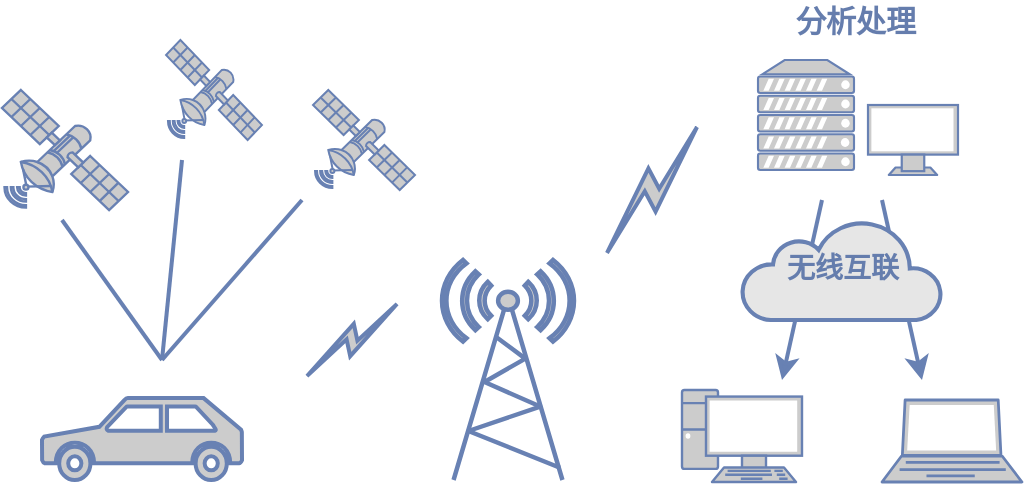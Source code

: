 <mxfile type="github" version="10.6.3"><diagram id="uWGdYELUd5oLeB5t3efS" name="第 1 页"><mxGraphModel grid="1" dx="840" dy="478" gridSize="10" guides="1" tooltips="1" connect="1" arrows="1" fold="1" page="1" pageScale="1" pageWidth="583" pageHeight="413" math="0" shadow="0"><root><mxCell id="0" /><mxCell id="1" parent="0" /><mxCell id="95eyXg-kpUb8nti-KynD-2" value="" parent="1" vertex="1" style="shape=mxgraph.signs.transportation.car_3;html=1;fillColor=#CCCCCC;strokeColor=#6881B3;verticalLabelPosition=bottom;verticalAlign=top;align=center;fontColor=#999999;strokeWidth=2;"><mxGeometry as="geometry" height="41" width="100" y="299" x="50" /></mxCell><mxCell id="95eyXg-kpUb8nti-KynD-3" value="" parent="1" vertex="1" style="fontColor=#0066CC;verticalAlign=top;verticalLabelPosition=bottom;labelPosition=center;align=center;html=1;outlineConnect=0;fillColor=#CCCCCC;strokeColor=#6881B3;gradientColor=none;gradientDirection=north;strokeWidth=2;shape=mxgraph.networks.radio_tower;"><mxGeometry as="geometry" height="110" width="66" y="230" x="250" /></mxCell><mxCell id="95eyXg-kpUb8nti-KynD-4" value="" parent="1" style="html=1;outlineConnect=0;fillColor=#CCCCCC;strokeColor=#6881B3;gradientColor=none;gradientDirection=north;strokeWidth=2;shape=mxgraph.networks.comm_link_edge;html=1;fontColor=#999999;" edge="1"><mxGeometry as="geometry" height="100" width="100" relative="1"><mxPoint as="sourcePoint" y="290" x="180" /><mxPoint as="targetPoint" y="250" x="230" /></mxGeometry></mxCell><mxCell id="95eyXg-kpUb8nti-KynD-6" value="" parent="1" vertex="1" style="fontColor=#0066CC;verticalAlign=top;verticalLabelPosition=bottom;labelPosition=center;align=center;html=1;outlineConnect=0;fillColor=#CCCCCC;strokeColor=#6881B3;gradientColor=none;gradientDirection=north;strokeWidth=2;shape=mxgraph.networks.satellite;"><mxGeometry as="geometry" height="60" width="63" y="145" x="30" /></mxCell><mxCell id="95eyXg-kpUb8nti-KynD-7" value="" parent="1" vertex="1" style="fontColor=#0066CC;verticalAlign=top;verticalLabelPosition=bottom;labelPosition=center;align=center;html=1;outlineConnect=0;fillColor=#CCCCCC;strokeColor=#6881B3;gradientColor=none;gradientDirection=north;strokeWidth=2;shape=mxgraph.networks.satellite;"><mxGeometry as="geometry" height="50" width="51" y="145" x="185.5" /></mxCell><mxCell id="95eyXg-kpUb8nti-KynD-8" value="" parent="1" vertex="1" style="fontColor=#0066CC;verticalAlign=top;verticalLabelPosition=bottom;labelPosition=center;align=center;html=1;outlineConnect=0;fillColor=#CCCCCC;strokeColor=#6881B3;gradientColor=none;gradientDirection=north;strokeWidth=2;shape=mxgraph.networks.pc;"><mxGeometry as="geometry" height="46" width="60" y="295" x="370" /></mxCell><mxCell id="95eyXg-kpUb8nti-KynD-9" value="" parent="1" vertex="1" style="fontColor=#0066CC;verticalAlign=top;verticalLabelPosition=bottom;labelPosition=center;align=center;html=1;outlineConnect=0;fillColor=#CCCCCC;strokeColor=#6881B3;gradientColor=none;gradientDirection=north;strokeWidth=2;shape=mxgraph.networks.laptop;"><mxGeometry as="geometry" height="41" width="70" y="300" x="470" /></mxCell><mxCell id="95eyXg-kpUb8nti-KynD-11" value="" parent="1" vertex="1" style="fontColor=#0066CC;verticalAlign=top;verticalLabelPosition=bottom;labelPosition=center;align=center;html=1;outlineConnect=0;fillColor=#CCCCCC;strokeColor=#6881B3;gradientColor=none;gradientDirection=north;strokeWidth=2;shape=mxgraph.networks.monitor;"><mxGeometry as="geometry" height="35" width="45" y="152.5" x="463" /></mxCell><mxCell id="95eyXg-kpUb8nti-KynD-15" value="" parent="1" vertex="1" style="fontColor=#0066CC;verticalAlign=top;verticalLabelPosition=bottom;labelPosition=center;align=center;html=1;outlineConnect=0;fillColor=#CCCCCC;strokeColor=#6881B3;gradientColor=none;gradientDirection=north;strokeWidth=2;shape=mxgraph.networks.server;"><mxGeometry as="geometry" height="55" width="48" y="130" x="408" /></mxCell><mxCell id="95eyXg-kpUb8nti-KynD-16" value="" parent="1" style="html=1;outlineConnect=0;fillColor=#CCCCCC;strokeColor=#6881B3;gradientColor=none;gradientDirection=north;strokeWidth=2;shape=mxgraph.networks.comm_link_edge;html=1;fontColor=#999999;" edge="1"><mxGeometry as="geometry" height="100" width="100" relative="1"><mxPoint as="sourcePoint" y="230" x="330" /><mxPoint as="targetPoint" y="160" x="380" /><Array as="points"><mxPoint y="210" x="360" /></Array></mxGeometry></mxCell><mxCell id="95eyXg-kpUb8nti-KynD-17" value="" parent="1" style="endArrow=classic;html=1;fontColor=#999999;strokeColor=#6881B3;strokeWidth=2;" edge="1"><mxGeometry as="geometry" height="50" width="50" relative="1"><mxPoint as="sourcePoint" y="200" x="440" /><mxPoint as="targetPoint" y="290" x="420" /></mxGeometry></mxCell><mxCell id="95eyXg-kpUb8nti-KynD-18" value="" parent="1" style="endArrow=classic;html=1;fontColor=#999999;strokeColor=#6881B3;strokeWidth=2;" edge="1"><mxGeometry as="geometry" height="50" width="50" relative="1"><mxPoint as="sourcePoint" y="200" x="470" /><mxPoint as="targetPoint" y="290" x="490" /></mxGeometry></mxCell><mxCell id="95eyXg-kpUb8nti-KynD-10" value="&lt;div align=&quot;left&quot;&gt;&lt;font color=&quot;#657dad&quot; face=&quot;Comic Sans MS&quot; style=&quot;font-size: 14px&quot;&gt;&lt;b&gt;无线互联&lt;/b&gt;&lt;/font&gt;&lt;/div&gt;" parent="1" vertex="1" style="html=1;outlineConnect=0;fillColor=#E6E6E6;strokeColor=#6881B3;gradientColor=none;gradientDirection=north;strokeWidth=2;shape=mxgraph.networks.cloud;fontColor=#ffffff;"><mxGeometry as="geometry" height="50" width="100" y="210" x="400" /></mxCell><mxCell id="95eyXg-kpUb8nti-KynD-19" value="" parent="1" style="endArrow=none;html=1;strokeColor=#6881B3;strokeWidth=2;fontColor=#999999;" edge="1"><mxGeometry as="geometry" height="50" width="50" relative="1"><mxPoint as="sourcePoint" y="280" x="110" /><mxPoint as="targetPoint" y="210" x="60" /></mxGeometry></mxCell><mxCell id="95eyXg-kpUb8nti-KynD-21" value="" parent="1" style="endArrow=none;html=1;strokeColor=#6881B3;strokeWidth=2;fontColor=#999999;" edge="1"><mxGeometry as="geometry" height="50" width="50" relative="1"><mxPoint as="sourcePoint" y="280" x="110" /><mxPoint as="targetPoint" y="200" x="180" /></mxGeometry></mxCell><mxCell id="95eyXg-kpUb8nti-KynD-22" value="" parent="1" vertex="1" style="fontColor=#0066CC;verticalAlign=top;verticalLabelPosition=bottom;labelPosition=center;align=center;html=1;outlineConnect=0;fillColor=#CCCCCC;strokeColor=#6881B3;gradientColor=none;gradientDirection=north;strokeWidth=2;shape=mxgraph.networks.satellite;"><mxGeometry as="geometry" height="50" width="48" y="120" x="112" /></mxCell><mxCell id="95eyXg-kpUb8nti-KynD-23" value="" parent="1" style="endArrow=none;html=1;strokeColor=#6881B3;strokeWidth=2;fontColor=#999999;" edge="1"><mxGeometry as="geometry" height="50" width="50" relative="1"><mxPoint as="sourcePoint" y="280" x="110" /><mxPoint as="targetPoint" y="180" x="120" /></mxGeometry></mxCell><mxCell id="95eyXg-kpUb8nti-KynD-24" value="&lt;font color=&quot;#657dad&quot; style=&quot;font-size: 15px&quot;&gt;&lt;b&gt;分析处理&lt;/b&gt;&lt;/font&gt;&lt;br style=&quot;font-size: 15px&quot;&gt;" parent="1" vertex="1" style="text;html=1;strokeColor=none;fillColor=none;align=center;verticalAlign=middle;whiteSpace=wrap;rounded=0;fontColor=#999999;"><mxGeometry as="geometry" height="20" width="114" y="100" x="400" /></mxCell></root></mxGraphModel></diagram></mxfile>